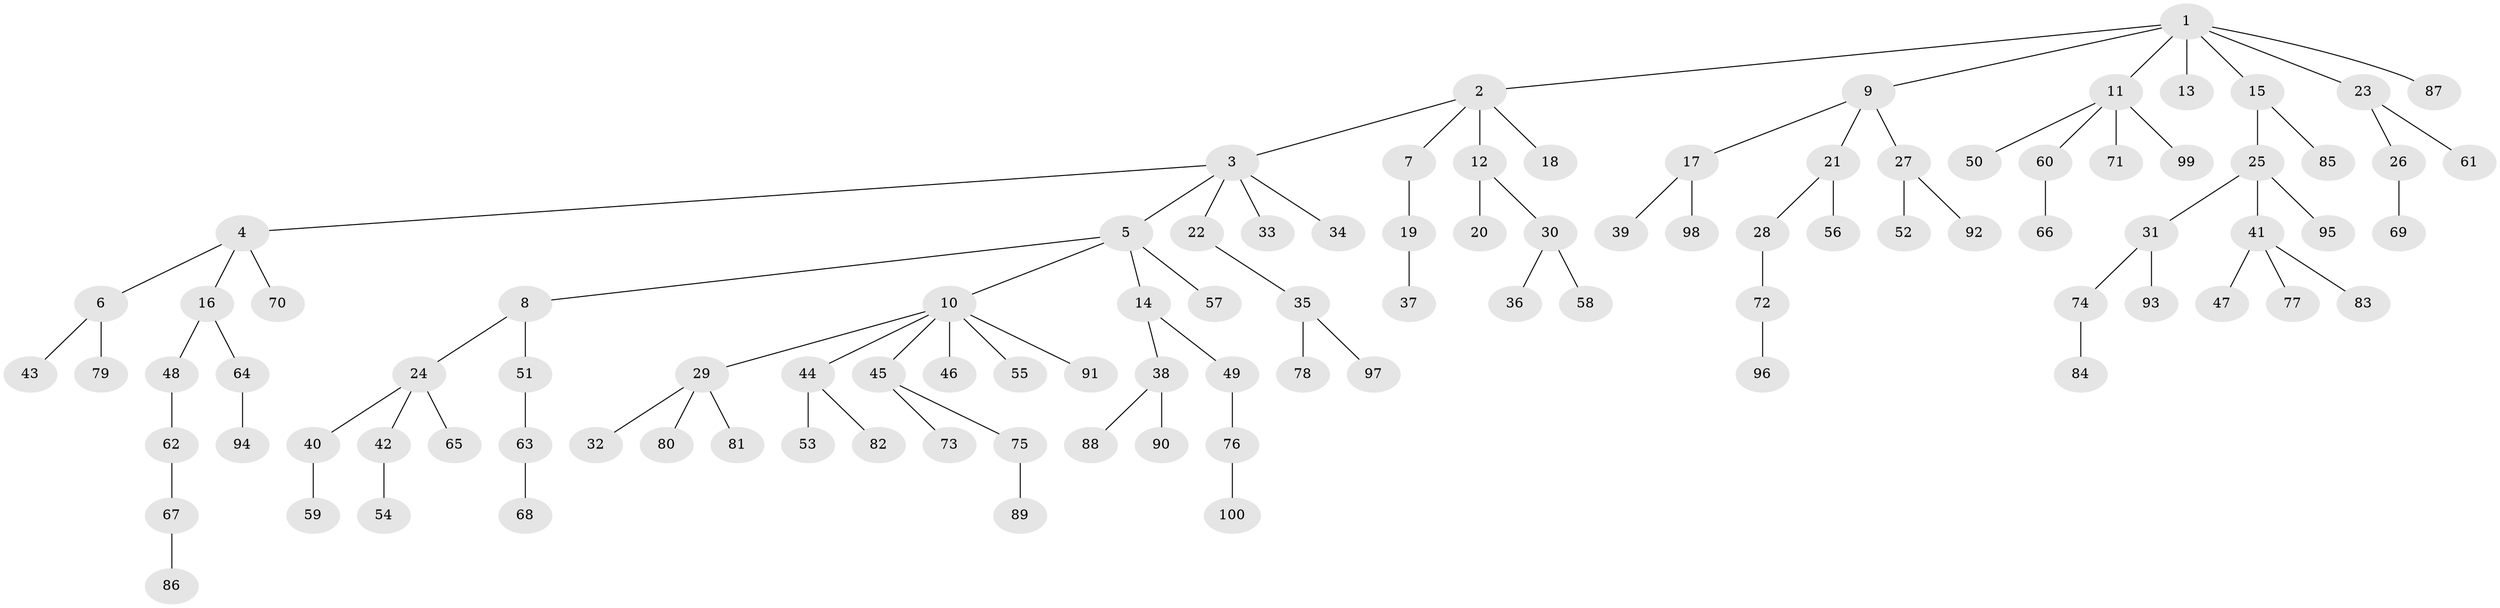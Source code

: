 // Generated by graph-tools (version 1.1) at 2025/11/02/21/25 10:11:10]
// undirected, 100 vertices, 99 edges
graph export_dot {
graph [start="1"]
  node [color=gray90,style=filled];
  1;
  2;
  3;
  4;
  5;
  6;
  7;
  8;
  9;
  10;
  11;
  12;
  13;
  14;
  15;
  16;
  17;
  18;
  19;
  20;
  21;
  22;
  23;
  24;
  25;
  26;
  27;
  28;
  29;
  30;
  31;
  32;
  33;
  34;
  35;
  36;
  37;
  38;
  39;
  40;
  41;
  42;
  43;
  44;
  45;
  46;
  47;
  48;
  49;
  50;
  51;
  52;
  53;
  54;
  55;
  56;
  57;
  58;
  59;
  60;
  61;
  62;
  63;
  64;
  65;
  66;
  67;
  68;
  69;
  70;
  71;
  72;
  73;
  74;
  75;
  76;
  77;
  78;
  79;
  80;
  81;
  82;
  83;
  84;
  85;
  86;
  87;
  88;
  89;
  90;
  91;
  92;
  93;
  94;
  95;
  96;
  97;
  98;
  99;
  100;
  1 -- 2;
  1 -- 9;
  1 -- 11;
  1 -- 13;
  1 -- 15;
  1 -- 23;
  1 -- 87;
  2 -- 3;
  2 -- 7;
  2 -- 12;
  2 -- 18;
  3 -- 4;
  3 -- 5;
  3 -- 22;
  3 -- 33;
  3 -- 34;
  4 -- 6;
  4 -- 16;
  4 -- 70;
  5 -- 8;
  5 -- 10;
  5 -- 14;
  5 -- 57;
  6 -- 43;
  6 -- 79;
  7 -- 19;
  8 -- 24;
  8 -- 51;
  9 -- 17;
  9 -- 21;
  9 -- 27;
  10 -- 29;
  10 -- 44;
  10 -- 45;
  10 -- 46;
  10 -- 55;
  10 -- 91;
  11 -- 50;
  11 -- 60;
  11 -- 71;
  11 -- 99;
  12 -- 20;
  12 -- 30;
  14 -- 38;
  14 -- 49;
  15 -- 25;
  15 -- 85;
  16 -- 48;
  16 -- 64;
  17 -- 39;
  17 -- 98;
  19 -- 37;
  21 -- 28;
  21 -- 56;
  22 -- 35;
  23 -- 26;
  23 -- 61;
  24 -- 40;
  24 -- 42;
  24 -- 65;
  25 -- 31;
  25 -- 41;
  25 -- 95;
  26 -- 69;
  27 -- 52;
  27 -- 92;
  28 -- 72;
  29 -- 32;
  29 -- 80;
  29 -- 81;
  30 -- 36;
  30 -- 58;
  31 -- 74;
  31 -- 93;
  35 -- 78;
  35 -- 97;
  38 -- 88;
  38 -- 90;
  40 -- 59;
  41 -- 47;
  41 -- 77;
  41 -- 83;
  42 -- 54;
  44 -- 53;
  44 -- 82;
  45 -- 73;
  45 -- 75;
  48 -- 62;
  49 -- 76;
  51 -- 63;
  60 -- 66;
  62 -- 67;
  63 -- 68;
  64 -- 94;
  67 -- 86;
  72 -- 96;
  74 -- 84;
  75 -- 89;
  76 -- 100;
}
